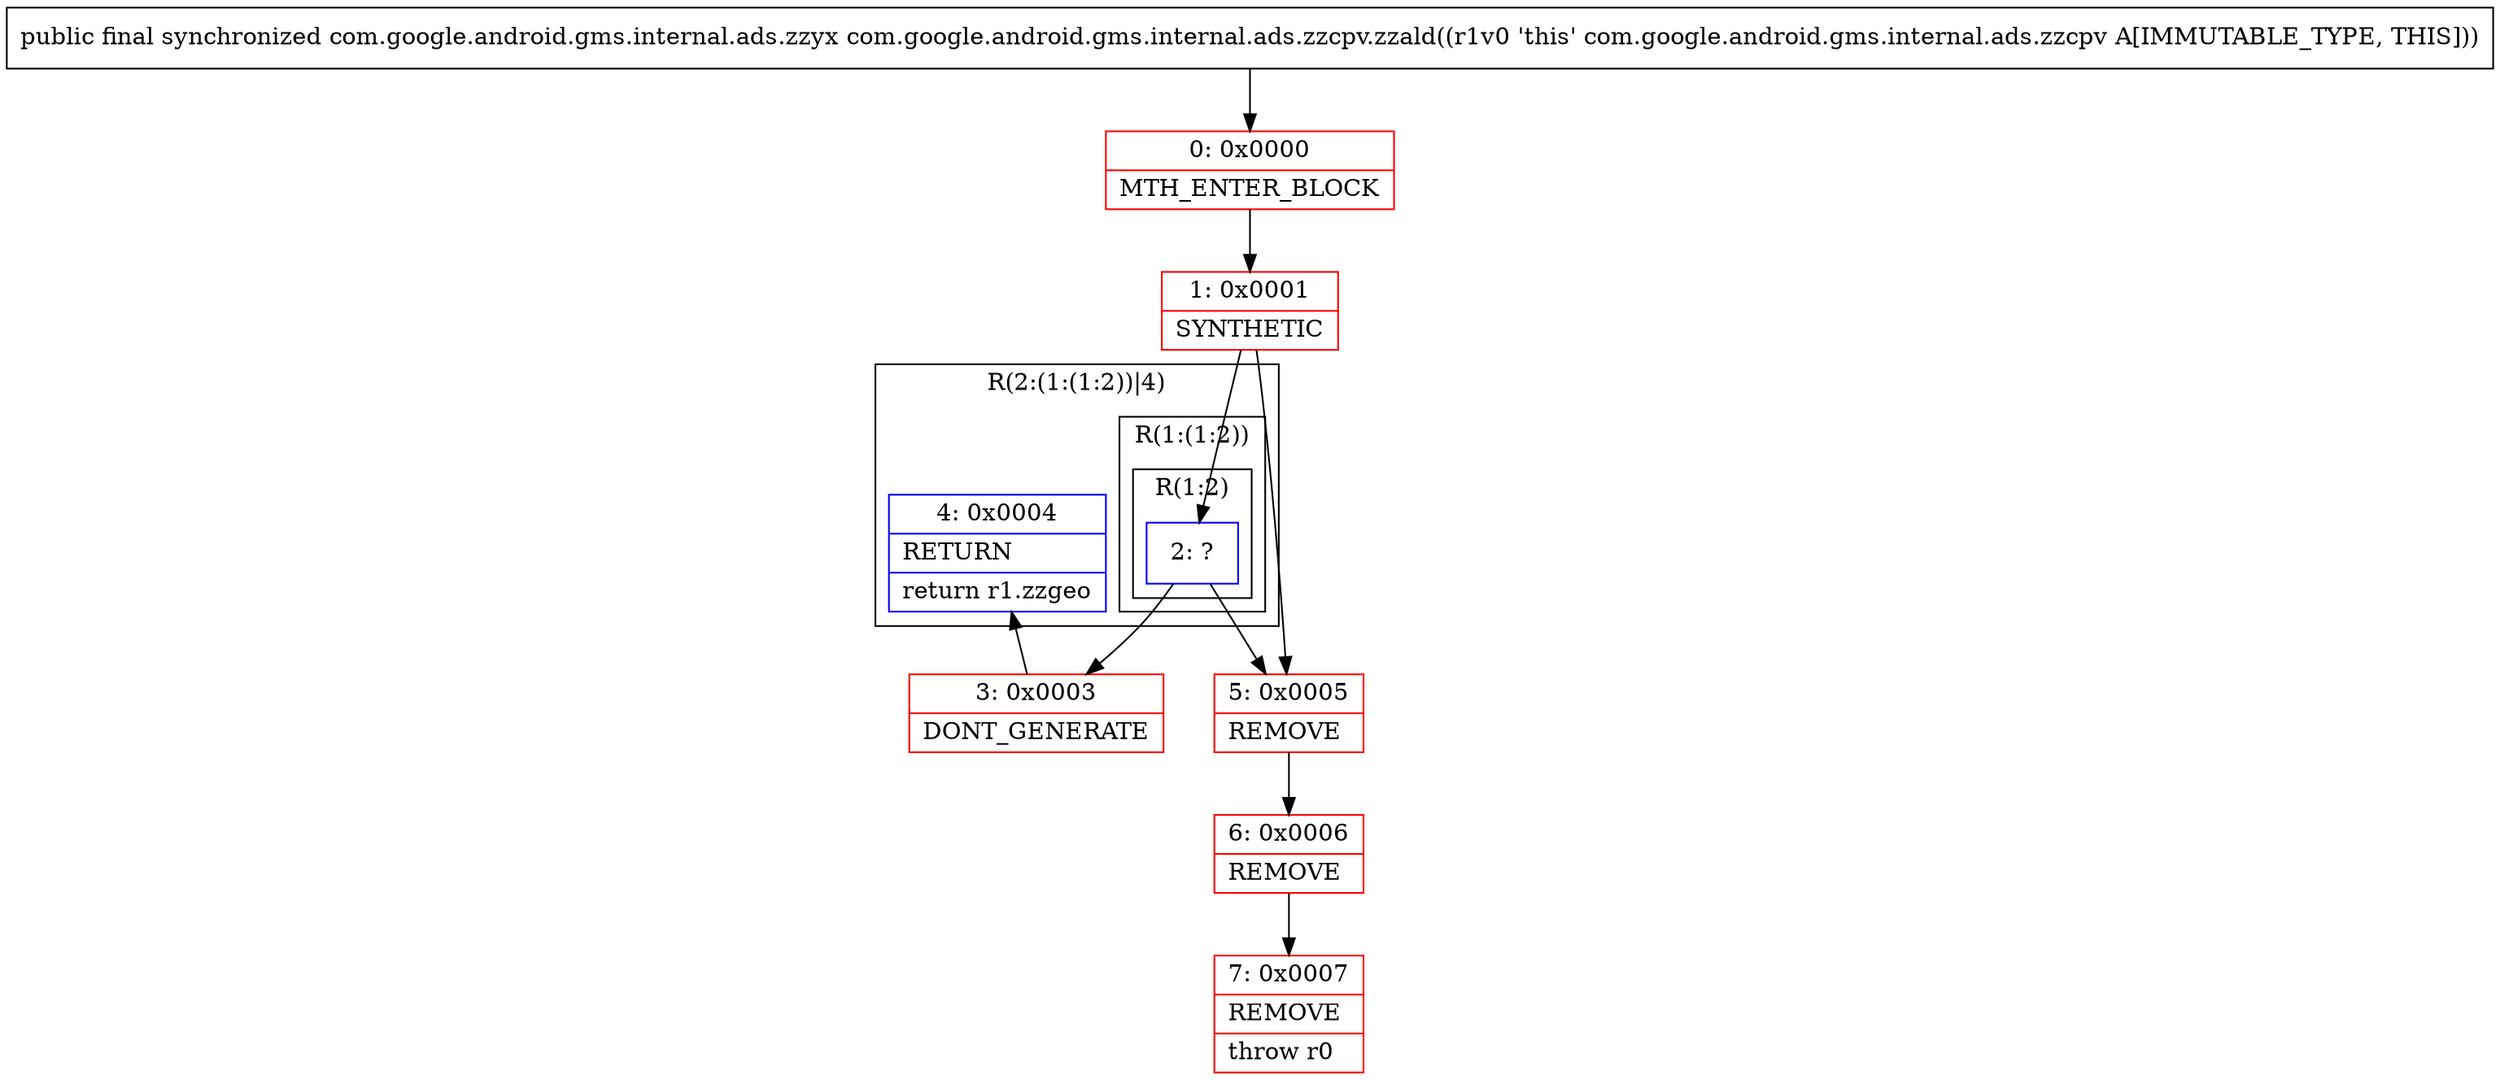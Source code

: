 digraph "CFG forcom.google.android.gms.internal.ads.zzcpv.zzald()Lcom\/google\/android\/gms\/internal\/ads\/zzyx;" {
subgraph cluster_Region_170091507 {
label = "R(2:(1:(1:2))|4)";
node [shape=record,color=blue];
subgraph cluster_Region_1288051351 {
label = "R(1:(1:2))";
node [shape=record,color=blue];
subgraph cluster_Region_416449789 {
label = "R(1:2)";
node [shape=record,color=blue];
Node_2 [shape=record,label="{2\:\ ?}"];
}
}
Node_4 [shape=record,label="{4\:\ 0x0004|RETURN\l|return r1.zzgeo\l}"];
}
Node_0 [shape=record,color=red,label="{0\:\ 0x0000|MTH_ENTER_BLOCK\l}"];
Node_1 [shape=record,color=red,label="{1\:\ 0x0001|SYNTHETIC\l}"];
Node_3 [shape=record,color=red,label="{3\:\ 0x0003|DONT_GENERATE\l}"];
Node_5 [shape=record,color=red,label="{5\:\ 0x0005|REMOVE\l}"];
Node_6 [shape=record,color=red,label="{6\:\ 0x0006|REMOVE\l}"];
Node_7 [shape=record,color=red,label="{7\:\ 0x0007|REMOVE\l|throw r0\l}"];
MethodNode[shape=record,label="{public final synchronized com.google.android.gms.internal.ads.zzyx com.google.android.gms.internal.ads.zzcpv.zzald((r1v0 'this' com.google.android.gms.internal.ads.zzcpv A[IMMUTABLE_TYPE, THIS])) }"];
MethodNode -> Node_0;
Node_2 -> Node_3;
Node_2 -> Node_5;
Node_0 -> Node_1;
Node_1 -> Node_2;
Node_1 -> Node_5;
Node_3 -> Node_4;
Node_5 -> Node_6;
Node_6 -> Node_7;
}

